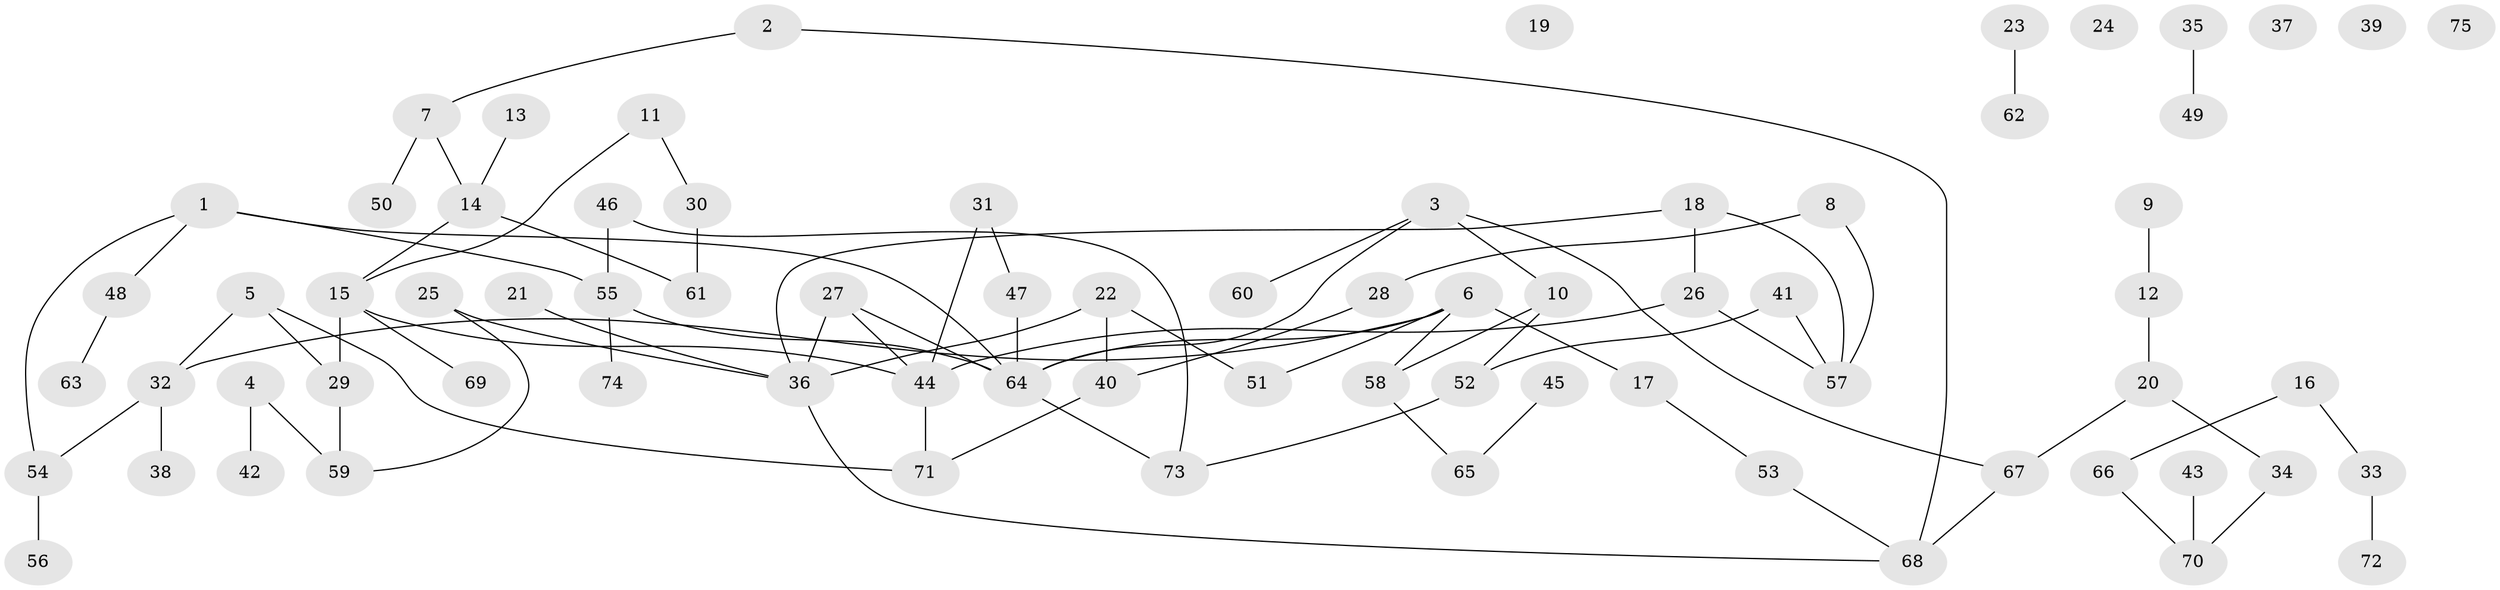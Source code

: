// coarse degree distribution, {4: 0.057692307692307696, 2: 0.25, 6: 0.019230769230769232, 5: 0.07692307692307693, 3: 0.19230769230769232, 1: 0.2692307692307692, 0: 0.09615384615384616, 7: 0.038461538461538464}
// Generated by graph-tools (version 1.1) at 2025/16/03/04/25 18:16:28]
// undirected, 75 vertices, 86 edges
graph export_dot {
graph [start="1"]
  node [color=gray90,style=filled];
  1;
  2;
  3;
  4;
  5;
  6;
  7;
  8;
  9;
  10;
  11;
  12;
  13;
  14;
  15;
  16;
  17;
  18;
  19;
  20;
  21;
  22;
  23;
  24;
  25;
  26;
  27;
  28;
  29;
  30;
  31;
  32;
  33;
  34;
  35;
  36;
  37;
  38;
  39;
  40;
  41;
  42;
  43;
  44;
  45;
  46;
  47;
  48;
  49;
  50;
  51;
  52;
  53;
  54;
  55;
  56;
  57;
  58;
  59;
  60;
  61;
  62;
  63;
  64;
  65;
  66;
  67;
  68;
  69;
  70;
  71;
  72;
  73;
  74;
  75;
  1 -- 48;
  1 -- 54;
  1 -- 55;
  1 -- 64;
  2 -- 7;
  2 -- 68;
  3 -- 10;
  3 -- 60;
  3 -- 64;
  3 -- 67;
  4 -- 42;
  4 -- 59;
  5 -- 29;
  5 -- 32;
  5 -- 71;
  6 -- 17;
  6 -- 32;
  6 -- 51;
  6 -- 58;
  6 -- 64;
  7 -- 14;
  7 -- 50;
  8 -- 28;
  8 -- 57;
  9 -- 12;
  10 -- 52;
  10 -- 58;
  11 -- 15;
  11 -- 30;
  12 -- 20;
  13 -- 14;
  14 -- 15;
  14 -- 61;
  15 -- 29;
  15 -- 44;
  15 -- 69;
  16 -- 33;
  16 -- 66;
  17 -- 53;
  18 -- 26;
  18 -- 36;
  18 -- 57;
  20 -- 34;
  20 -- 67;
  21 -- 36;
  22 -- 36;
  22 -- 40;
  22 -- 51;
  23 -- 62;
  25 -- 36;
  25 -- 59;
  26 -- 44;
  26 -- 57;
  27 -- 36;
  27 -- 44;
  27 -- 64;
  28 -- 40;
  29 -- 59;
  30 -- 61;
  31 -- 44;
  31 -- 47;
  32 -- 38;
  32 -- 54;
  33 -- 72;
  34 -- 70;
  35 -- 49;
  36 -- 68;
  40 -- 71;
  41 -- 52;
  41 -- 57;
  43 -- 70;
  44 -- 71;
  45 -- 65;
  46 -- 55;
  46 -- 73;
  47 -- 64;
  48 -- 63;
  52 -- 73;
  53 -- 68;
  54 -- 56;
  55 -- 64;
  55 -- 74;
  58 -- 65;
  64 -- 73;
  66 -- 70;
  67 -- 68;
}
